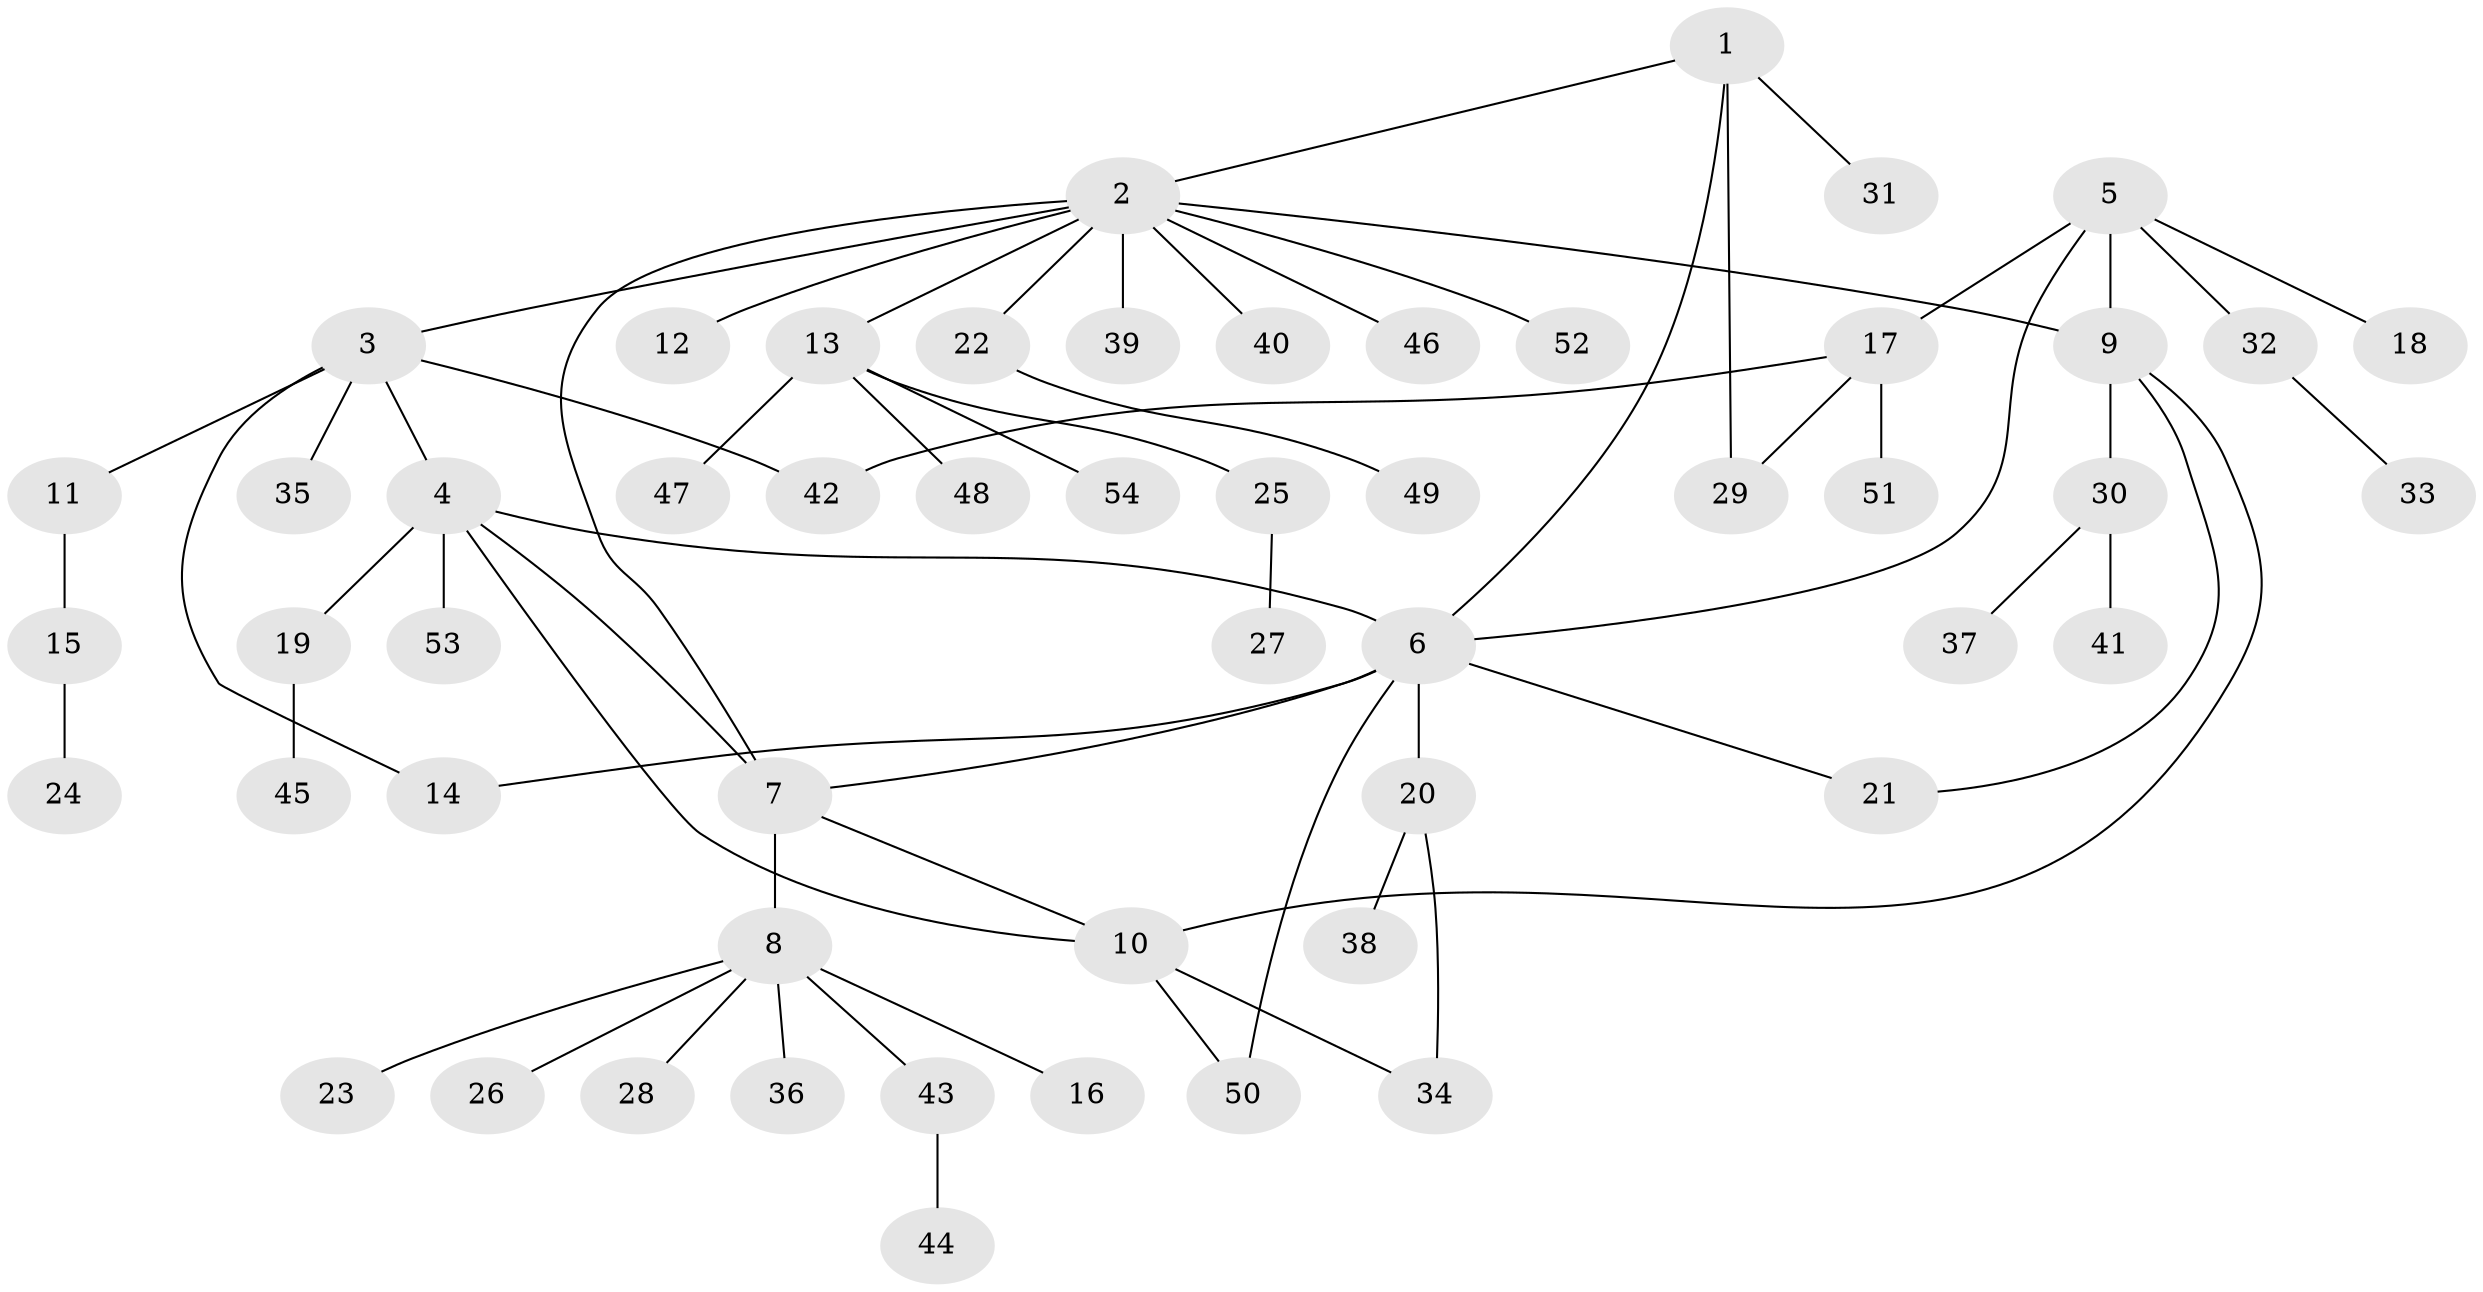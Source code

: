 // coarse degree distribution, {3: 0.05263157894736842, 11: 0.05263157894736842, 5: 0.10526315789473684, 9: 0.02631578947368421, 2: 0.18421052631578946, 1: 0.5526315789473685, 4: 0.02631578947368421}
// Generated by graph-tools (version 1.1) at 2025/42/03/06/25 10:42:10]
// undirected, 54 vertices, 65 edges
graph export_dot {
graph [start="1"]
  node [color=gray90,style=filled];
  1;
  2;
  3;
  4;
  5;
  6;
  7;
  8;
  9;
  10;
  11;
  12;
  13;
  14;
  15;
  16;
  17;
  18;
  19;
  20;
  21;
  22;
  23;
  24;
  25;
  26;
  27;
  28;
  29;
  30;
  31;
  32;
  33;
  34;
  35;
  36;
  37;
  38;
  39;
  40;
  41;
  42;
  43;
  44;
  45;
  46;
  47;
  48;
  49;
  50;
  51;
  52;
  53;
  54;
  1 -- 2;
  1 -- 6;
  1 -- 29;
  1 -- 31;
  2 -- 3;
  2 -- 7;
  2 -- 9;
  2 -- 12;
  2 -- 13;
  2 -- 22;
  2 -- 39;
  2 -- 40;
  2 -- 46;
  2 -- 52;
  3 -- 4;
  3 -- 11;
  3 -- 14;
  3 -- 35;
  3 -- 42;
  4 -- 6;
  4 -- 7;
  4 -- 10;
  4 -- 19;
  4 -- 53;
  5 -- 6;
  5 -- 9;
  5 -- 17;
  5 -- 18;
  5 -- 32;
  6 -- 7;
  6 -- 14;
  6 -- 20;
  6 -- 21;
  6 -- 50;
  7 -- 8;
  7 -- 10;
  8 -- 16;
  8 -- 23;
  8 -- 26;
  8 -- 28;
  8 -- 36;
  8 -- 43;
  9 -- 10;
  9 -- 21;
  9 -- 30;
  10 -- 34;
  10 -- 50;
  11 -- 15;
  13 -- 25;
  13 -- 47;
  13 -- 48;
  13 -- 54;
  15 -- 24;
  17 -- 29;
  17 -- 42;
  17 -- 51;
  19 -- 45;
  20 -- 34;
  20 -- 38;
  22 -- 49;
  25 -- 27;
  30 -- 37;
  30 -- 41;
  32 -- 33;
  43 -- 44;
}

